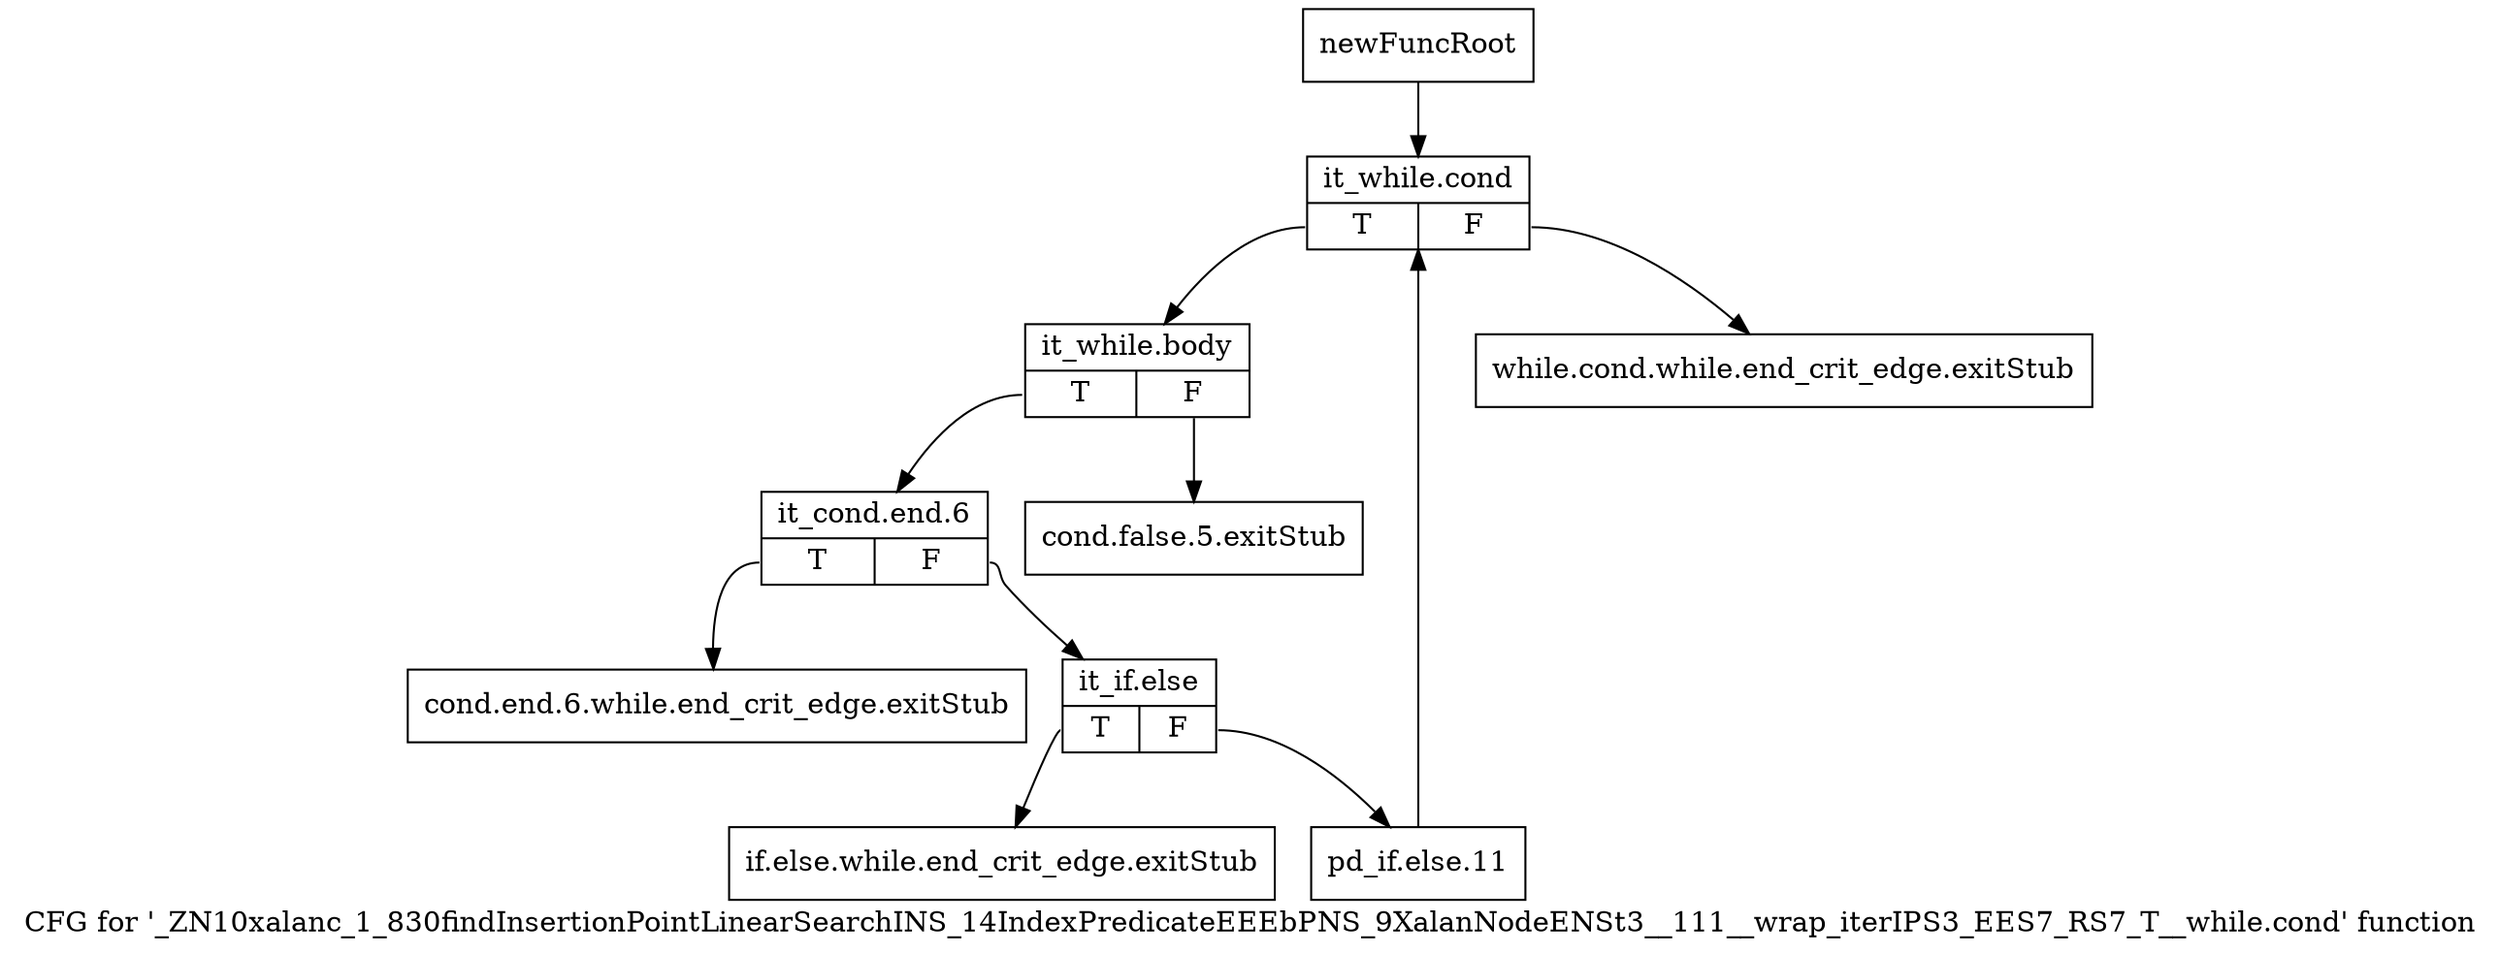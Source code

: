 digraph "CFG for '_ZN10xalanc_1_830findInsertionPointLinearSearchINS_14IndexPredicateEEEbPNS_9XalanNodeENSt3__111__wrap_iterIPS3_EES7_RS7_T__while.cond' function" {
	label="CFG for '_ZN10xalanc_1_830findInsertionPointLinearSearchINS_14IndexPredicateEEEbPNS_9XalanNodeENSt3__111__wrap_iterIPS3_EES7_RS7_T__while.cond' function";

	Node0x9de4c60 [shape=record,label="{newFuncRoot}"];
	Node0x9de4c60 -> Node0x9de4df0;
	Node0x9de4cb0 [shape=record,label="{while.cond.while.end_crit_edge.exitStub}"];
	Node0x9de4d00 [shape=record,label="{cond.false.5.exitStub}"];
	Node0x9de4d50 [shape=record,label="{cond.end.6.while.end_crit_edge.exitStub}"];
	Node0x9de4da0 [shape=record,label="{if.else.while.end_crit_edge.exitStub}"];
	Node0x9de4df0 [shape=record,label="{it_while.cond|{<s0>T|<s1>F}}"];
	Node0x9de4df0:s0 -> Node0x9de4e40;
	Node0x9de4df0:s1 -> Node0x9de4cb0;
	Node0x9de4e40 [shape=record,label="{it_while.body|{<s0>T|<s1>F}}"];
	Node0x9de4e40:s0 -> Node0x9de4e90;
	Node0x9de4e40:s1 -> Node0x9de4d00;
	Node0x9de4e90 [shape=record,label="{it_cond.end.6|{<s0>T|<s1>F}}"];
	Node0x9de4e90:s0 -> Node0x9de4d50;
	Node0x9de4e90:s1 -> Node0x9de4ee0;
	Node0x9de4ee0 [shape=record,label="{it_if.else|{<s0>T|<s1>F}}"];
	Node0x9de4ee0:s0 -> Node0x9de4da0;
	Node0x9de4ee0:s1 -> Node0x9de5100;
	Node0x9de5100 [shape=record,label="{pd_if.else.11}"];
	Node0x9de5100 -> Node0x9de4df0;
}
